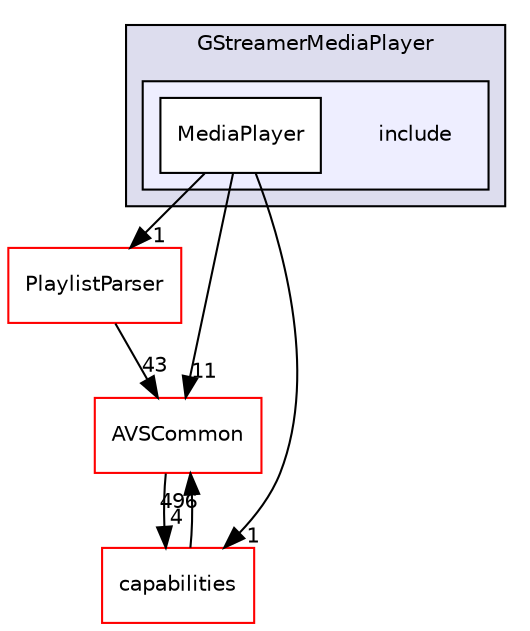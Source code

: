 digraph "/workplace/avs-device-sdk/MediaPlayer/GStreamerMediaPlayer/include" {
  compound=true
  node [ fontsize="10", fontname="Helvetica"];
  edge [ labelfontsize="10", labelfontname="Helvetica"];
  subgraph clusterdir_e1f7d5df1447213cfb529aad5fa2c859 {
    graph [ bgcolor="#ddddee", pencolor="black", label="GStreamerMediaPlayer" fontname="Helvetica", fontsize="10", URL="dir_e1f7d5df1447213cfb529aad5fa2c859.html"]
  subgraph clusterdir_d1a5c25c65a86ab490915a47e76c835a {
    graph [ bgcolor="#eeeeff", pencolor="black", label="" URL="dir_d1a5c25c65a86ab490915a47e76c835a.html"];
    dir_d1a5c25c65a86ab490915a47e76c835a [shape=plaintext label="include"];
    dir_9b83a3a02537ea061e11167c986dd2c8 [shape=box label="MediaPlayer" color="black" fillcolor="white" style="filled" URL="dir_9b83a3a02537ea061e11167c986dd2c8.html"];
  }
  }
  dir_655fbec917b1f23289d3ed8ec9803bf1 [shape=box label="PlaylistParser" fillcolor="white" style="filled" color="red" URL="dir_655fbec917b1f23289d3ed8ec9803bf1.html"];
  dir_13e65effb2bde530b17b3d5eefcd0266 [shape=box label="AVSCommon" fillcolor="white" style="filled" color="red" URL="dir_13e65effb2bde530b17b3d5eefcd0266.html"];
  dir_55f1e16e469d547c636a522dac21b8a1 [shape=box label="capabilities" fillcolor="white" style="filled" color="red" URL="dir_55f1e16e469d547c636a522dac21b8a1.html"];
  dir_9b83a3a02537ea061e11167c986dd2c8->dir_655fbec917b1f23289d3ed8ec9803bf1 [headlabel="1", labeldistance=1.5 headhref="dir_000502_000518.html"];
  dir_9b83a3a02537ea061e11167c986dd2c8->dir_13e65effb2bde530b17b3d5eefcd0266 [headlabel="11", labeldistance=1.5 headhref="dir_000502_000017.html"];
  dir_9b83a3a02537ea061e11167c986dd2c8->dir_55f1e16e469d547c636a522dac21b8a1 [headlabel="1", labeldistance=1.5 headhref="dir_000502_000133.html"];
  dir_655fbec917b1f23289d3ed8ec9803bf1->dir_13e65effb2bde530b17b3d5eefcd0266 [headlabel="43", labeldistance=1.5 headhref="dir_000518_000017.html"];
  dir_13e65effb2bde530b17b3d5eefcd0266->dir_55f1e16e469d547c636a522dac21b8a1 [headlabel="4", labeldistance=1.5 headhref="dir_000017_000133.html"];
  dir_55f1e16e469d547c636a522dac21b8a1->dir_13e65effb2bde530b17b3d5eefcd0266 [headlabel="496", labeldistance=1.5 headhref="dir_000133_000017.html"];
}
